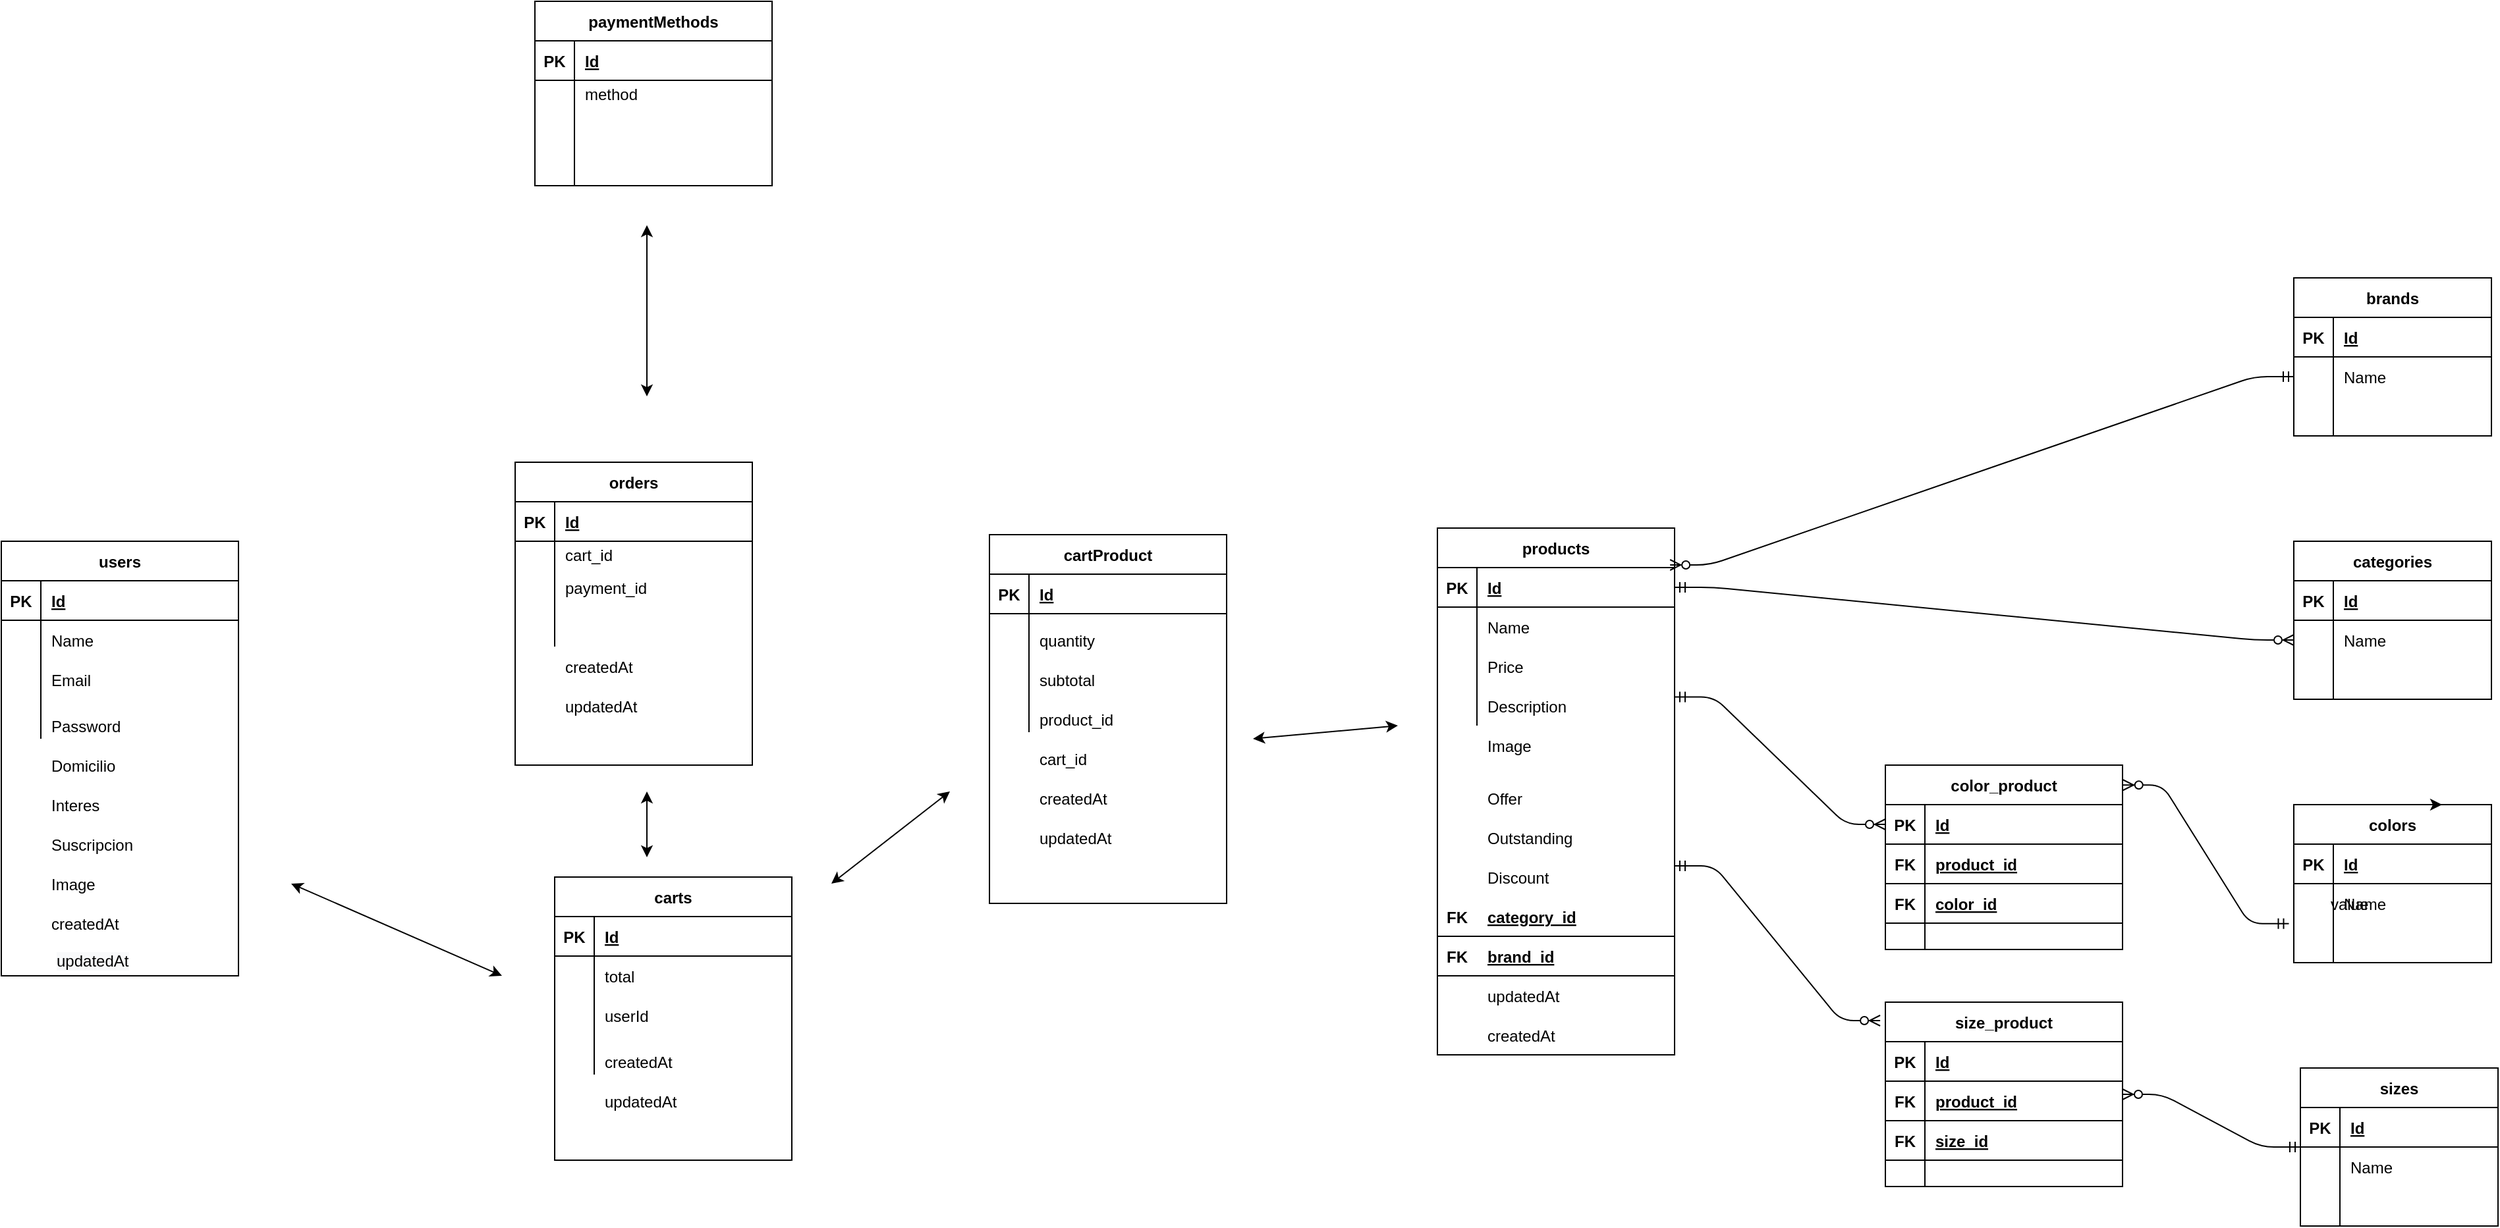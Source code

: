 <mxfile version="14.9.3" type="device"><diagram id="QyqLNecGmNUa6AHjOX0V" name="Page-1"><mxGraphModel dx="2622" dy="1996" grid="1" gridSize="10" guides="1" tooltips="1" connect="1" arrows="1" fold="1" page="1" pageScale="1" pageWidth="827" pageHeight="1169" math="0" shadow="0"><root><mxCell id="0"/><mxCell id="1" parent="0"/><mxCell id="PTCeW1kPYczfEFvWuwPS-71" value="users" style="shape=table;startSize=30;container=1;collapsible=1;childLayout=tableLayout;fixedRows=1;rowLines=0;fontStyle=1;align=center;resizeLast=1;" parent="1" vertex="1"><mxGeometry x="-690" y="80" width="180" height="330" as="geometry"/></mxCell><mxCell id="PTCeW1kPYczfEFvWuwPS-72" value="" style="shape=partialRectangle;collapsible=0;dropTarget=0;pointerEvents=0;fillColor=none;top=0;left=0;bottom=1;right=0;points=[[0,0.5],[1,0.5]];portConstraint=eastwest;" parent="PTCeW1kPYczfEFvWuwPS-71" vertex="1"><mxGeometry y="30" width="180" height="30" as="geometry"/></mxCell><mxCell id="PTCeW1kPYczfEFvWuwPS-73" value="PK" style="shape=partialRectangle;connectable=0;fillColor=none;top=0;left=0;bottom=0;right=0;fontStyle=1;overflow=hidden;" parent="PTCeW1kPYczfEFvWuwPS-72" vertex="1"><mxGeometry width="30" height="30" as="geometry"/></mxCell><mxCell id="PTCeW1kPYczfEFvWuwPS-74" value="Id" style="shape=partialRectangle;connectable=0;fillColor=none;top=0;left=0;bottom=0;right=0;align=left;spacingLeft=6;fontStyle=5;overflow=hidden;" parent="PTCeW1kPYczfEFvWuwPS-72" vertex="1"><mxGeometry x="30" width="150" height="30" as="geometry"/></mxCell><mxCell id="PTCeW1kPYczfEFvWuwPS-75" value="" style="shape=partialRectangle;collapsible=0;dropTarget=0;pointerEvents=0;fillColor=none;top=0;left=0;bottom=0;right=0;points=[[0,0.5],[1,0.5]];portConstraint=eastwest;" parent="PTCeW1kPYczfEFvWuwPS-71" vertex="1"><mxGeometry y="60" width="180" height="30" as="geometry"/></mxCell><mxCell id="PTCeW1kPYczfEFvWuwPS-76" value="" style="shape=partialRectangle;connectable=0;fillColor=none;top=0;left=0;bottom=0;right=0;editable=1;overflow=hidden;" parent="PTCeW1kPYczfEFvWuwPS-75" vertex="1"><mxGeometry width="30" height="30" as="geometry"/></mxCell><mxCell id="PTCeW1kPYczfEFvWuwPS-77" value="Name" style="shape=partialRectangle;connectable=0;fillColor=none;top=0;left=0;bottom=0;right=0;align=left;spacingLeft=6;overflow=hidden;" parent="PTCeW1kPYczfEFvWuwPS-75" vertex="1"><mxGeometry x="30" width="150" height="30" as="geometry"/></mxCell><mxCell id="PTCeW1kPYczfEFvWuwPS-78" value="" style="shape=partialRectangle;collapsible=0;dropTarget=0;pointerEvents=0;fillColor=none;top=0;left=0;bottom=0;right=0;points=[[0,0.5],[1,0.5]];portConstraint=eastwest;" parent="PTCeW1kPYczfEFvWuwPS-71" vertex="1"><mxGeometry y="90" width="180" height="30" as="geometry"/></mxCell><mxCell id="PTCeW1kPYczfEFvWuwPS-79" value="" style="shape=partialRectangle;connectable=0;fillColor=none;top=0;left=0;bottom=0;right=0;editable=1;overflow=hidden;" parent="PTCeW1kPYczfEFvWuwPS-78" vertex="1"><mxGeometry width="30" height="30" as="geometry"/></mxCell><mxCell id="PTCeW1kPYczfEFvWuwPS-80" value="Email" style="shape=partialRectangle;connectable=0;fillColor=none;top=0;left=0;bottom=0;right=0;align=left;spacingLeft=6;overflow=hidden;" parent="PTCeW1kPYczfEFvWuwPS-78" vertex="1"><mxGeometry x="30" width="150" height="30" as="geometry"/></mxCell><mxCell id="PTCeW1kPYczfEFvWuwPS-81" value="" style="shape=partialRectangle;collapsible=0;dropTarget=0;pointerEvents=0;fillColor=none;top=0;left=0;bottom=0;right=0;points=[[0,0.5],[1,0.5]];portConstraint=eastwest;" parent="PTCeW1kPYczfEFvWuwPS-71" vertex="1"><mxGeometry y="120" width="180" height="30" as="geometry"/></mxCell><mxCell id="PTCeW1kPYczfEFvWuwPS-82" value="" style="shape=partialRectangle;connectable=0;fillColor=none;top=0;left=0;bottom=0;right=0;editable=1;overflow=hidden;" parent="PTCeW1kPYczfEFvWuwPS-81" vertex="1"><mxGeometry width="30" height="30" as="geometry"/></mxCell><mxCell id="PTCeW1kPYczfEFvWuwPS-83" value="" style="shape=partialRectangle;connectable=0;top=0;left=0;bottom=0;right=0;align=left;spacingLeft=6;overflow=hidden;labelBorderColor=#000000;shadow=0;fillColor=none;dashed=1;" parent="PTCeW1kPYczfEFvWuwPS-81" vertex="1"><mxGeometry x="30" width="150" height="30" as="geometry"/></mxCell><mxCell id="PTCeW1kPYczfEFvWuwPS-94" value="products" style="shape=table;startSize=30;container=1;collapsible=1;childLayout=tableLayout;fixedRows=1;rowLines=0;fontStyle=1;align=center;resizeLast=1;" parent="1" vertex="1"><mxGeometry x="400" y="70" width="180" height="400" as="geometry"/></mxCell><mxCell id="PTCeW1kPYczfEFvWuwPS-95" value="" style="shape=partialRectangle;collapsible=0;dropTarget=0;pointerEvents=0;fillColor=none;top=0;left=0;bottom=1;right=0;points=[[0,0.5],[1,0.5]];portConstraint=eastwest;" parent="PTCeW1kPYczfEFvWuwPS-94" vertex="1"><mxGeometry y="30" width="180" height="30" as="geometry"/></mxCell><mxCell id="PTCeW1kPYczfEFvWuwPS-96" value="PK" style="shape=partialRectangle;connectable=0;fillColor=none;top=0;left=0;bottom=0;right=0;fontStyle=1;overflow=hidden;" parent="PTCeW1kPYczfEFvWuwPS-95" vertex="1"><mxGeometry width="30" height="30" as="geometry"/></mxCell><mxCell id="PTCeW1kPYczfEFvWuwPS-97" value="Id" style="shape=partialRectangle;connectable=0;fillColor=none;top=0;left=0;bottom=0;right=0;align=left;spacingLeft=6;fontStyle=5;overflow=hidden;" parent="PTCeW1kPYczfEFvWuwPS-95" vertex="1"><mxGeometry x="30" width="150" height="30" as="geometry"/></mxCell><mxCell id="PTCeW1kPYczfEFvWuwPS-98" value="" style="shape=partialRectangle;collapsible=0;dropTarget=0;pointerEvents=0;fillColor=none;top=0;left=0;bottom=0;right=0;points=[[0,0.5],[1,0.5]];portConstraint=eastwest;" parent="PTCeW1kPYczfEFvWuwPS-94" vertex="1"><mxGeometry y="60" width="180" height="30" as="geometry"/></mxCell><mxCell id="PTCeW1kPYczfEFvWuwPS-99" value="" style="shape=partialRectangle;connectable=0;fillColor=none;top=0;left=0;bottom=0;right=0;editable=1;overflow=hidden;" parent="PTCeW1kPYczfEFvWuwPS-98" vertex="1"><mxGeometry width="30" height="30" as="geometry"/></mxCell><mxCell id="PTCeW1kPYczfEFvWuwPS-100" value="Name" style="shape=partialRectangle;connectable=0;fillColor=none;top=0;left=0;bottom=0;right=0;align=left;spacingLeft=6;overflow=hidden;" parent="PTCeW1kPYczfEFvWuwPS-98" vertex="1"><mxGeometry x="30" width="150" height="30" as="geometry"/></mxCell><mxCell id="PTCeW1kPYczfEFvWuwPS-101" value="" style="shape=partialRectangle;collapsible=0;dropTarget=0;pointerEvents=0;fillColor=none;top=0;left=0;bottom=0;right=0;points=[[0,0.5],[1,0.5]];portConstraint=eastwest;" parent="PTCeW1kPYczfEFvWuwPS-94" vertex="1"><mxGeometry y="90" width="180" height="30" as="geometry"/></mxCell><mxCell id="PTCeW1kPYczfEFvWuwPS-102" value="" style="shape=partialRectangle;connectable=0;fillColor=none;top=0;left=0;bottom=0;right=0;editable=1;overflow=hidden;" parent="PTCeW1kPYczfEFvWuwPS-101" vertex="1"><mxGeometry width="30" height="30" as="geometry"/></mxCell><mxCell id="PTCeW1kPYczfEFvWuwPS-103" value="Price" style="shape=partialRectangle;connectable=0;fillColor=none;top=0;left=0;bottom=0;right=0;align=left;spacingLeft=6;overflow=hidden;" parent="PTCeW1kPYczfEFvWuwPS-101" vertex="1"><mxGeometry x="30" width="150" height="30" as="geometry"/></mxCell><mxCell id="PTCeW1kPYczfEFvWuwPS-104" value="" style="shape=partialRectangle;collapsible=0;dropTarget=0;pointerEvents=0;fillColor=none;top=0;left=0;bottom=0;right=0;points=[[0,0.5],[1,0.5]];portConstraint=eastwest;" parent="PTCeW1kPYczfEFvWuwPS-94" vertex="1"><mxGeometry y="120" width="180" height="30" as="geometry"/></mxCell><mxCell id="PTCeW1kPYczfEFvWuwPS-105" value="" style="shape=partialRectangle;connectable=0;fillColor=none;top=0;left=0;bottom=0;right=0;editable=1;overflow=hidden;" parent="PTCeW1kPYczfEFvWuwPS-104" vertex="1"><mxGeometry width="30" height="30" as="geometry"/></mxCell><mxCell id="PTCeW1kPYczfEFvWuwPS-106" value="" style="shape=partialRectangle;connectable=0;top=0;left=0;bottom=0;right=0;align=left;spacingLeft=6;overflow=hidden;labelBorderColor=#000000;shadow=0;fillColor=none;dashed=1;" parent="PTCeW1kPYczfEFvWuwPS-104" vertex="1"><mxGeometry x="30" width="150" height="30" as="geometry"/></mxCell><mxCell id="PTCeW1kPYczfEFvWuwPS-107" value="Password" style="shape=partialRectangle;connectable=0;fillColor=none;top=0;left=0;bottom=0;right=0;align=left;spacingLeft=6;overflow=hidden;" parent="1" vertex="1"><mxGeometry x="-660" y="205" width="150" height="30" as="geometry"/></mxCell><mxCell id="PTCeW1kPYczfEFvWuwPS-108" value="brands" style="shape=table;startSize=30;container=1;collapsible=1;childLayout=tableLayout;fixedRows=1;rowLines=0;fontStyle=1;align=center;resizeLast=1;" parent="1" vertex="1"><mxGeometry x="1050" y="-120" width="150" height="120" as="geometry"/></mxCell><mxCell id="PTCeW1kPYczfEFvWuwPS-109" value="" style="shape=partialRectangle;collapsible=0;dropTarget=0;pointerEvents=0;fillColor=none;top=0;left=0;bottom=1;right=0;points=[[0,0.5],[1,0.5]];portConstraint=eastwest;" parent="PTCeW1kPYczfEFvWuwPS-108" vertex="1"><mxGeometry y="30" width="150" height="30" as="geometry"/></mxCell><mxCell id="PTCeW1kPYczfEFvWuwPS-110" value="PK" style="shape=partialRectangle;connectable=0;fillColor=none;top=0;left=0;bottom=0;right=0;fontStyle=1;overflow=hidden;" parent="PTCeW1kPYczfEFvWuwPS-109" vertex="1"><mxGeometry width="30" height="30" as="geometry"/></mxCell><mxCell id="PTCeW1kPYczfEFvWuwPS-111" value="Id" style="shape=partialRectangle;connectable=0;fillColor=none;top=0;left=0;bottom=0;right=0;align=left;spacingLeft=6;fontStyle=5;overflow=hidden;" parent="PTCeW1kPYczfEFvWuwPS-109" vertex="1"><mxGeometry x="30" width="120" height="30" as="geometry"/></mxCell><mxCell id="PTCeW1kPYczfEFvWuwPS-112" value="" style="shape=partialRectangle;collapsible=0;dropTarget=0;pointerEvents=0;fillColor=none;top=0;left=0;bottom=0;right=0;points=[[0,0.5],[1,0.5]];portConstraint=eastwest;" parent="PTCeW1kPYczfEFvWuwPS-108" vertex="1"><mxGeometry y="60" width="150" height="30" as="geometry"/></mxCell><mxCell id="PTCeW1kPYczfEFvWuwPS-113" value="" style="shape=partialRectangle;connectable=0;fillColor=none;top=0;left=0;bottom=0;right=0;editable=1;overflow=hidden;" parent="PTCeW1kPYczfEFvWuwPS-112" vertex="1"><mxGeometry width="30" height="30" as="geometry"/></mxCell><mxCell id="PTCeW1kPYczfEFvWuwPS-114" value="Name" style="shape=partialRectangle;connectable=0;fillColor=none;top=0;left=0;bottom=0;right=0;align=left;spacingLeft=6;overflow=hidden;" parent="PTCeW1kPYczfEFvWuwPS-112" vertex="1"><mxGeometry x="30" width="120" height="30" as="geometry"/></mxCell><mxCell id="PTCeW1kPYczfEFvWuwPS-118" value="" style="shape=partialRectangle;collapsible=0;dropTarget=0;pointerEvents=0;fillColor=none;top=0;left=0;bottom=0;right=0;points=[[0,0.5],[1,0.5]];portConstraint=eastwest;" parent="PTCeW1kPYczfEFvWuwPS-108" vertex="1"><mxGeometry y="90" width="150" height="30" as="geometry"/></mxCell><mxCell id="PTCeW1kPYczfEFvWuwPS-119" value="" style="shape=partialRectangle;connectable=0;fillColor=none;top=0;left=0;bottom=0;right=0;editable=1;overflow=hidden;" parent="PTCeW1kPYczfEFvWuwPS-118" vertex="1"><mxGeometry width="30" height="30" as="geometry"/></mxCell><mxCell id="PTCeW1kPYczfEFvWuwPS-120" value="" style="shape=partialRectangle;connectable=0;top=0;left=0;bottom=0;right=0;align=left;spacingLeft=6;overflow=hidden;labelBorderColor=#000000;shadow=0;fillColor=none;dashed=1;" parent="PTCeW1kPYczfEFvWuwPS-118" vertex="1"><mxGeometry x="30" width="120" height="30" as="geometry"/></mxCell><mxCell id="PTCeW1kPYczfEFvWuwPS-140" value="color_product" style="shape=table;startSize=30;container=1;collapsible=1;childLayout=tableLayout;fixedRows=1;rowLines=0;fontStyle=1;align=center;resizeLast=1;" parent="1" vertex="1"><mxGeometry x="740" y="250" width="180" height="140" as="geometry"/></mxCell><mxCell id="PTCeW1kPYczfEFvWuwPS-141" value="" style="shape=partialRectangle;collapsible=0;dropTarget=0;pointerEvents=0;fillColor=none;top=0;left=0;bottom=1;right=0;points=[[0,0.5],[1,0.5]];portConstraint=eastwest;" parent="PTCeW1kPYczfEFvWuwPS-140" vertex="1"><mxGeometry y="30" width="180" height="30" as="geometry"/></mxCell><mxCell id="PTCeW1kPYczfEFvWuwPS-142" value="PK" style="shape=partialRectangle;connectable=0;fillColor=none;top=0;left=0;bottom=0;right=0;fontStyle=1;overflow=hidden;" parent="PTCeW1kPYczfEFvWuwPS-141" vertex="1"><mxGeometry width="30" height="30" as="geometry"/></mxCell><mxCell id="PTCeW1kPYczfEFvWuwPS-143" value="Id" style="shape=partialRectangle;connectable=0;fillColor=none;top=0;left=0;bottom=0;right=0;align=left;spacingLeft=6;fontStyle=5;overflow=hidden;" parent="PTCeW1kPYczfEFvWuwPS-141" vertex="1"><mxGeometry x="30" width="150" height="30" as="geometry"/></mxCell><mxCell id="PTCeW1kPYczfEFvWuwPS-144" value="" style="shape=partialRectangle;collapsible=0;dropTarget=0;pointerEvents=0;fillColor=none;top=0;left=0;bottom=0;right=0;points=[[0,0.5],[1,0.5]];portConstraint=eastwest;" parent="PTCeW1kPYczfEFvWuwPS-140" vertex="1"><mxGeometry y="60" width="180" height="20" as="geometry"/></mxCell><mxCell id="PTCeW1kPYczfEFvWuwPS-145" value="" style="shape=partialRectangle;connectable=0;fillColor=none;top=0;left=0;bottom=0;right=0;editable=1;overflow=hidden;" parent="PTCeW1kPYczfEFvWuwPS-144" vertex="1"><mxGeometry width="30" height="20" as="geometry"/></mxCell><mxCell id="PTCeW1kPYczfEFvWuwPS-146" value="" style="shape=partialRectangle;connectable=0;fillColor=none;top=0;left=0;bottom=0;right=0;align=left;spacingLeft=6;overflow=hidden;" parent="PTCeW1kPYczfEFvWuwPS-144" vertex="1"><mxGeometry x="30" width="150" height="20" as="geometry"/></mxCell><mxCell id="PTCeW1kPYczfEFvWuwPS-147" value="" style="shape=partialRectangle;collapsible=0;dropTarget=0;pointerEvents=0;fillColor=none;top=0;left=0;bottom=0;right=0;points=[[0,0.5],[1,0.5]];portConstraint=eastwest;" parent="PTCeW1kPYczfEFvWuwPS-140" vertex="1"><mxGeometry y="80" width="180" height="30" as="geometry"/></mxCell><mxCell id="PTCeW1kPYczfEFvWuwPS-148" value="" style="shape=partialRectangle;connectable=0;fillColor=none;top=0;left=0;bottom=0;right=0;editable=1;overflow=hidden;" parent="PTCeW1kPYczfEFvWuwPS-147" vertex="1"><mxGeometry width="30" height="30" as="geometry"/></mxCell><mxCell id="PTCeW1kPYczfEFvWuwPS-149" value="" style="shape=partialRectangle;connectable=0;fillColor=none;top=0;left=0;bottom=0;right=0;align=left;spacingLeft=6;overflow=hidden;" parent="PTCeW1kPYczfEFvWuwPS-147" vertex="1"><mxGeometry x="30" width="150" height="30" as="geometry"/></mxCell><mxCell id="PTCeW1kPYczfEFvWuwPS-150" value="" style="shape=partialRectangle;collapsible=0;dropTarget=0;pointerEvents=0;fillColor=none;top=0;left=0;bottom=0;right=0;points=[[0,0.5],[1,0.5]];portConstraint=eastwest;" parent="PTCeW1kPYczfEFvWuwPS-140" vertex="1"><mxGeometry y="110" width="180" height="30" as="geometry"/></mxCell><mxCell id="PTCeW1kPYczfEFvWuwPS-151" value="" style="shape=partialRectangle;connectable=0;fillColor=none;top=0;left=0;bottom=0;right=0;editable=1;overflow=hidden;" parent="PTCeW1kPYczfEFvWuwPS-150" vertex="1"><mxGeometry width="30" height="30" as="geometry"/></mxCell><mxCell id="PTCeW1kPYczfEFvWuwPS-152" value="" style="shape=partialRectangle;connectable=0;top=0;left=0;bottom=0;right=0;align=left;spacingLeft=6;overflow=hidden;labelBorderColor=#000000;shadow=0;fillColor=none;dashed=1;" parent="PTCeW1kPYczfEFvWuwPS-150" vertex="1"><mxGeometry x="30" width="150" height="30" as="geometry"/></mxCell><mxCell id="PTCeW1kPYczfEFvWuwPS-153" value="" style="shape=partialRectangle;collapsible=0;dropTarget=0;pointerEvents=0;fillColor=none;top=0;left=0;bottom=1;right=0;points=[[0,0.5],[1,0.5]];portConstraint=eastwest;" parent="1" vertex="1"><mxGeometry x="740" y="310" width="180" height="30" as="geometry"/></mxCell><mxCell id="PTCeW1kPYczfEFvWuwPS-154" value="FK" style="shape=partialRectangle;connectable=0;fillColor=none;top=0;left=0;bottom=0;right=0;fontStyle=1;overflow=hidden;" parent="PTCeW1kPYczfEFvWuwPS-153" vertex="1"><mxGeometry width="30" height="30" as="geometry"/></mxCell><mxCell id="PTCeW1kPYczfEFvWuwPS-155" value="product_id" style="shape=partialRectangle;connectable=0;fillColor=none;top=0;left=0;bottom=0;right=0;align=left;spacingLeft=6;fontStyle=5;overflow=hidden;" parent="PTCeW1kPYczfEFvWuwPS-153" vertex="1"><mxGeometry x="30" width="150" height="30" as="geometry"/></mxCell><mxCell id="PTCeW1kPYczfEFvWuwPS-156" value="" style="shape=partialRectangle;collapsible=0;dropTarget=0;pointerEvents=0;fillColor=none;top=0;left=0;bottom=1;right=0;points=[[0,0.5],[1,0.5]];portConstraint=eastwest;" parent="1" vertex="1"><mxGeometry x="740" y="340" width="180" height="30" as="geometry"/></mxCell><mxCell id="PTCeW1kPYczfEFvWuwPS-157" value="FK" style="shape=partialRectangle;connectable=0;fillColor=none;top=0;left=0;bottom=0;right=0;fontStyle=1;overflow=hidden;" parent="PTCeW1kPYczfEFvWuwPS-156" vertex="1"><mxGeometry width="30" height="30" as="geometry"/></mxCell><mxCell id="PTCeW1kPYczfEFvWuwPS-158" value="color_id" style="shape=partialRectangle;connectable=0;fillColor=none;top=0;left=0;bottom=0;right=0;align=left;spacingLeft=6;fontStyle=5;overflow=hidden;" parent="PTCeW1kPYczfEFvWuwPS-156" vertex="1"><mxGeometry x="30" width="150" height="30" as="geometry"/></mxCell><mxCell id="HOjRZ5SOySiyGqw_D7cf-1" value="size_product" style="shape=table;startSize=30;container=1;collapsible=1;childLayout=tableLayout;fixedRows=1;rowLines=0;fontStyle=1;align=center;resizeLast=1;" parent="1" vertex="1"><mxGeometry x="740" y="430" width="180" height="140" as="geometry"/></mxCell><mxCell id="HOjRZ5SOySiyGqw_D7cf-2" value="" style="shape=partialRectangle;collapsible=0;dropTarget=0;pointerEvents=0;fillColor=none;top=0;left=0;bottom=1;right=0;points=[[0,0.5],[1,0.5]];portConstraint=eastwest;" parent="HOjRZ5SOySiyGqw_D7cf-1" vertex="1"><mxGeometry y="30" width="180" height="30" as="geometry"/></mxCell><mxCell id="HOjRZ5SOySiyGqw_D7cf-3" value="PK" style="shape=partialRectangle;connectable=0;fillColor=none;top=0;left=0;bottom=0;right=0;fontStyle=1;overflow=hidden;" parent="HOjRZ5SOySiyGqw_D7cf-2" vertex="1"><mxGeometry width="30" height="30" as="geometry"/></mxCell><mxCell id="HOjRZ5SOySiyGqw_D7cf-4" value="Id" style="shape=partialRectangle;connectable=0;fillColor=none;top=0;left=0;bottom=0;right=0;align=left;spacingLeft=6;fontStyle=5;overflow=hidden;" parent="HOjRZ5SOySiyGqw_D7cf-2" vertex="1"><mxGeometry x="30" width="150" height="30" as="geometry"/></mxCell><mxCell id="HOjRZ5SOySiyGqw_D7cf-5" value="" style="shape=partialRectangle;collapsible=0;dropTarget=0;pointerEvents=0;fillColor=none;top=0;left=0;bottom=0;right=0;points=[[0,0.5],[1,0.5]];portConstraint=eastwest;" parent="HOjRZ5SOySiyGqw_D7cf-1" vertex="1"><mxGeometry y="60" width="180" height="20" as="geometry"/></mxCell><mxCell id="HOjRZ5SOySiyGqw_D7cf-6" value="" style="shape=partialRectangle;connectable=0;fillColor=none;top=0;left=0;bottom=0;right=0;editable=1;overflow=hidden;" parent="HOjRZ5SOySiyGqw_D7cf-5" vertex="1"><mxGeometry width="30" height="20" as="geometry"/></mxCell><mxCell id="HOjRZ5SOySiyGqw_D7cf-7" value="" style="shape=partialRectangle;connectable=0;fillColor=none;top=0;left=0;bottom=0;right=0;align=left;spacingLeft=6;overflow=hidden;" parent="HOjRZ5SOySiyGqw_D7cf-5" vertex="1"><mxGeometry x="30" width="150" height="20" as="geometry"/></mxCell><mxCell id="HOjRZ5SOySiyGqw_D7cf-8" value="" style="shape=partialRectangle;collapsible=0;dropTarget=0;pointerEvents=0;fillColor=none;top=0;left=0;bottom=0;right=0;points=[[0,0.5],[1,0.5]];portConstraint=eastwest;" parent="HOjRZ5SOySiyGqw_D7cf-1" vertex="1"><mxGeometry y="80" width="180" height="30" as="geometry"/></mxCell><mxCell id="HOjRZ5SOySiyGqw_D7cf-9" value="" style="shape=partialRectangle;connectable=0;fillColor=none;top=0;left=0;bottom=0;right=0;editable=1;overflow=hidden;" parent="HOjRZ5SOySiyGqw_D7cf-8" vertex="1"><mxGeometry width="30" height="30" as="geometry"/></mxCell><mxCell id="HOjRZ5SOySiyGqw_D7cf-10" value="" style="shape=partialRectangle;connectable=0;fillColor=none;top=0;left=0;bottom=0;right=0;align=left;spacingLeft=6;overflow=hidden;" parent="HOjRZ5SOySiyGqw_D7cf-8" vertex="1"><mxGeometry x="30" width="150" height="30" as="geometry"/></mxCell><mxCell id="HOjRZ5SOySiyGqw_D7cf-11" value="" style="shape=partialRectangle;collapsible=0;dropTarget=0;pointerEvents=0;fillColor=none;top=0;left=0;bottom=0;right=0;points=[[0,0.5],[1,0.5]];portConstraint=eastwest;" parent="HOjRZ5SOySiyGqw_D7cf-1" vertex="1"><mxGeometry y="110" width="180" height="30" as="geometry"/></mxCell><mxCell id="HOjRZ5SOySiyGqw_D7cf-12" value="" style="shape=partialRectangle;connectable=0;fillColor=none;top=0;left=0;bottom=0;right=0;editable=1;overflow=hidden;" parent="HOjRZ5SOySiyGqw_D7cf-11" vertex="1"><mxGeometry width="30" height="30" as="geometry"/></mxCell><mxCell id="HOjRZ5SOySiyGqw_D7cf-13" value="" style="shape=partialRectangle;connectable=0;top=0;left=0;bottom=0;right=0;align=left;spacingLeft=6;overflow=hidden;labelBorderColor=#000000;shadow=0;fillColor=none;dashed=1;" parent="HOjRZ5SOySiyGqw_D7cf-11" vertex="1"><mxGeometry x="30" width="150" height="30" as="geometry"/></mxCell><mxCell id="HOjRZ5SOySiyGqw_D7cf-14" value="" style="shape=partialRectangle;collapsible=0;dropTarget=0;pointerEvents=0;fillColor=none;top=0;left=0;bottom=1;right=0;points=[[0,0.5],[1,0.5]];portConstraint=eastwest;" parent="1" vertex="1"><mxGeometry x="740" y="490" width="180" height="30" as="geometry"/></mxCell><mxCell id="HOjRZ5SOySiyGqw_D7cf-15" value="FK" style="shape=partialRectangle;connectable=0;fillColor=none;top=0;left=0;bottom=0;right=0;fontStyle=1;overflow=hidden;" parent="HOjRZ5SOySiyGqw_D7cf-14" vertex="1"><mxGeometry width="30" height="30" as="geometry"/></mxCell><mxCell id="HOjRZ5SOySiyGqw_D7cf-16" value="product_id" style="shape=partialRectangle;connectable=0;fillColor=none;top=0;left=0;bottom=0;right=0;align=left;spacingLeft=6;fontStyle=5;overflow=hidden;" parent="HOjRZ5SOySiyGqw_D7cf-14" vertex="1"><mxGeometry x="30" width="150" height="30" as="geometry"/></mxCell><mxCell id="HOjRZ5SOySiyGqw_D7cf-17" value="" style="shape=partialRectangle;collapsible=0;dropTarget=0;pointerEvents=0;fillColor=none;top=0;left=0;bottom=1;right=0;points=[[0,0.5],[1,0.5]];portConstraint=eastwest;" parent="1" vertex="1"><mxGeometry x="740" y="520" width="180" height="30" as="geometry"/></mxCell><mxCell id="HOjRZ5SOySiyGqw_D7cf-18" value="FK" style="shape=partialRectangle;connectable=0;fillColor=none;top=0;left=0;bottom=0;right=0;fontStyle=1;overflow=hidden;" parent="HOjRZ5SOySiyGqw_D7cf-17" vertex="1"><mxGeometry width="30" height="30" as="geometry"/></mxCell><mxCell id="HOjRZ5SOySiyGqw_D7cf-19" value="size_id" style="shape=partialRectangle;connectable=0;fillColor=none;top=0;left=0;bottom=0;right=0;align=left;spacingLeft=6;fontStyle=5;overflow=hidden;" parent="HOjRZ5SOySiyGqw_D7cf-17" vertex="1"><mxGeometry x="30" width="150" height="30" as="geometry"/></mxCell><mxCell id="HOjRZ5SOySiyGqw_D7cf-20" value="categories" style="shape=table;startSize=30;container=1;collapsible=1;childLayout=tableLayout;fixedRows=1;rowLines=0;fontStyle=1;align=center;resizeLast=1;" parent="1" vertex="1"><mxGeometry x="1050" y="80" width="150" height="120" as="geometry"/></mxCell><mxCell id="HOjRZ5SOySiyGqw_D7cf-21" value="" style="shape=partialRectangle;collapsible=0;dropTarget=0;pointerEvents=0;fillColor=none;top=0;left=0;bottom=1;right=0;points=[[0,0.5],[1,0.5]];portConstraint=eastwest;" parent="HOjRZ5SOySiyGqw_D7cf-20" vertex="1"><mxGeometry y="30" width="150" height="30" as="geometry"/></mxCell><mxCell id="HOjRZ5SOySiyGqw_D7cf-22" value="PK" style="shape=partialRectangle;connectable=0;fillColor=none;top=0;left=0;bottom=0;right=0;fontStyle=1;overflow=hidden;" parent="HOjRZ5SOySiyGqw_D7cf-21" vertex="1"><mxGeometry width="30" height="30" as="geometry"/></mxCell><mxCell id="HOjRZ5SOySiyGqw_D7cf-23" value="Id" style="shape=partialRectangle;connectable=0;fillColor=none;top=0;left=0;bottom=0;right=0;align=left;spacingLeft=6;fontStyle=5;overflow=hidden;" parent="HOjRZ5SOySiyGqw_D7cf-21" vertex="1"><mxGeometry x="30" width="120" height="30" as="geometry"/></mxCell><mxCell id="HOjRZ5SOySiyGqw_D7cf-24" value="" style="shape=partialRectangle;collapsible=0;dropTarget=0;pointerEvents=0;fillColor=none;top=0;left=0;bottom=0;right=0;points=[[0,0.5],[1,0.5]];portConstraint=eastwest;" parent="HOjRZ5SOySiyGqw_D7cf-20" vertex="1"><mxGeometry y="60" width="150" height="30" as="geometry"/></mxCell><mxCell id="HOjRZ5SOySiyGqw_D7cf-25" value="" style="shape=partialRectangle;connectable=0;fillColor=none;top=0;left=0;bottom=0;right=0;editable=1;overflow=hidden;" parent="HOjRZ5SOySiyGqw_D7cf-24" vertex="1"><mxGeometry width="30" height="30" as="geometry"/></mxCell><mxCell id="HOjRZ5SOySiyGqw_D7cf-26" value="Name" style="shape=partialRectangle;connectable=0;fillColor=none;top=0;left=0;bottom=0;right=0;align=left;spacingLeft=6;overflow=hidden;" parent="HOjRZ5SOySiyGqw_D7cf-24" vertex="1"><mxGeometry x="30" width="120" height="30" as="geometry"/></mxCell><mxCell id="HOjRZ5SOySiyGqw_D7cf-27" value="" style="shape=partialRectangle;collapsible=0;dropTarget=0;pointerEvents=0;fillColor=none;top=0;left=0;bottom=0;right=0;points=[[0,0.5],[1,0.5]];portConstraint=eastwest;" parent="HOjRZ5SOySiyGqw_D7cf-20" vertex="1"><mxGeometry y="90" width="150" height="30" as="geometry"/></mxCell><mxCell id="HOjRZ5SOySiyGqw_D7cf-28" value="" style="shape=partialRectangle;connectable=0;fillColor=none;top=0;left=0;bottom=0;right=0;editable=1;overflow=hidden;" parent="HOjRZ5SOySiyGqw_D7cf-27" vertex="1"><mxGeometry width="30" height="30" as="geometry"/></mxCell><mxCell id="HOjRZ5SOySiyGqw_D7cf-29" value="" style="shape=partialRectangle;connectable=0;top=0;left=0;bottom=0;right=0;align=left;spacingLeft=6;overflow=hidden;labelBorderColor=#000000;shadow=0;fillColor=none;dashed=1;" parent="HOjRZ5SOySiyGqw_D7cf-27" vertex="1"><mxGeometry x="30" width="120" height="30" as="geometry"/></mxCell><mxCell id="HOjRZ5SOySiyGqw_D7cf-30" value="sizes" style="shape=table;startSize=30;container=1;collapsible=1;childLayout=tableLayout;fixedRows=1;rowLines=0;fontStyle=1;align=center;resizeLast=1;" parent="1" vertex="1"><mxGeometry x="1055" y="480" width="150" height="120" as="geometry"/></mxCell><mxCell id="HOjRZ5SOySiyGqw_D7cf-31" value="" style="shape=partialRectangle;collapsible=0;dropTarget=0;pointerEvents=0;fillColor=none;top=0;left=0;bottom=1;right=0;points=[[0,0.5],[1,0.5]];portConstraint=eastwest;" parent="HOjRZ5SOySiyGqw_D7cf-30" vertex="1"><mxGeometry y="30" width="150" height="30" as="geometry"/></mxCell><mxCell id="HOjRZ5SOySiyGqw_D7cf-32" value="PK" style="shape=partialRectangle;connectable=0;fillColor=none;top=0;left=0;bottom=0;right=0;fontStyle=1;overflow=hidden;" parent="HOjRZ5SOySiyGqw_D7cf-31" vertex="1"><mxGeometry width="30" height="30" as="geometry"/></mxCell><mxCell id="HOjRZ5SOySiyGqw_D7cf-33" value="Id" style="shape=partialRectangle;connectable=0;fillColor=none;top=0;left=0;bottom=0;right=0;align=left;spacingLeft=6;fontStyle=5;overflow=hidden;" parent="HOjRZ5SOySiyGqw_D7cf-31" vertex="1"><mxGeometry x="30" width="120" height="30" as="geometry"/></mxCell><mxCell id="HOjRZ5SOySiyGqw_D7cf-34" value="" style="shape=partialRectangle;collapsible=0;dropTarget=0;pointerEvents=0;fillColor=none;top=0;left=0;bottom=0;right=0;points=[[0,0.5],[1,0.5]];portConstraint=eastwest;" parent="HOjRZ5SOySiyGqw_D7cf-30" vertex="1"><mxGeometry y="60" width="150" height="30" as="geometry"/></mxCell><mxCell id="HOjRZ5SOySiyGqw_D7cf-35" value="" style="shape=partialRectangle;connectable=0;fillColor=none;top=0;left=0;bottom=0;right=0;editable=1;overflow=hidden;" parent="HOjRZ5SOySiyGqw_D7cf-34" vertex="1"><mxGeometry width="30" height="30" as="geometry"/></mxCell><mxCell id="HOjRZ5SOySiyGqw_D7cf-36" value="Name" style="shape=partialRectangle;connectable=0;fillColor=none;top=0;left=0;bottom=0;right=0;align=left;spacingLeft=6;overflow=hidden;" parent="HOjRZ5SOySiyGqw_D7cf-34" vertex="1"><mxGeometry x="30" width="120" height="30" as="geometry"/></mxCell><mxCell id="HOjRZ5SOySiyGqw_D7cf-37" value="" style="shape=partialRectangle;collapsible=0;dropTarget=0;pointerEvents=0;fillColor=none;top=0;left=0;bottom=0;right=0;points=[[0,0.5],[1,0.5]];portConstraint=eastwest;" parent="HOjRZ5SOySiyGqw_D7cf-30" vertex="1"><mxGeometry y="90" width="150" height="30" as="geometry"/></mxCell><mxCell id="HOjRZ5SOySiyGqw_D7cf-38" value="" style="shape=partialRectangle;connectable=0;fillColor=none;top=0;left=0;bottom=0;right=0;editable=1;overflow=hidden;" parent="HOjRZ5SOySiyGqw_D7cf-37" vertex="1"><mxGeometry width="30" height="30" as="geometry"/></mxCell><mxCell id="HOjRZ5SOySiyGqw_D7cf-39" value="" style="shape=partialRectangle;connectable=0;top=0;left=0;bottom=0;right=0;align=left;spacingLeft=6;overflow=hidden;labelBorderColor=#000000;shadow=0;fillColor=none;dashed=1;" parent="HOjRZ5SOySiyGqw_D7cf-37" vertex="1"><mxGeometry x="30" width="120" height="30" as="geometry"/></mxCell><mxCell id="HOjRZ5SOySiyGqw_D7cf-40" value="colors" style="shape=table;startSize=30;container=1;collapsible=1;childLayout=tableLayout;fixedRows=1;rowLines=0;fontStyle=1;align=center;resizeLast=1;" parent="1" vertex="1"><mxGeometry x="1050" y="280" width="150" height="120" as="geometry"/></mxCell><mxCell id="HOjRZ5SOySiyGqw_D7cf-41" value="" style="shape=partialRectangle;collapsible=0;dropTarget=0;pointerEvents=0;fillColor=none;top=0;left=0;bottom=1;right=0;points=[[0,0.5],[1,0.5]];portConstraint=eastwest;" parent="HOjRZ5SOySiyGqw_D7cf-40" vertex="1"><mxGeometry y="30" width="150" height="30" as="geometry"/></mxCell><mxCell id="HOjRZ5SOySiyGqw_D7cf-42" value="PK" style="shape=partialRectangle;connectable=0;fillColor=none;top=0;left=0;bottom=0;right=0;fontStyle=1;overflow=hidden;" parent="HOjRZ5SOySiyGqw_D7cf-41" vertex="1"><mxGeometry width="30" height="30" as="geometry"/></mxCell><mxCell id="HOjRZ5SOySiyGqw_D7cf-43" value="Id" style="shape=partialRectangle;connectable=0;fillColor=none;top=0;left=0;bottom=0;right=0;align=left;spacingLeft=6;fontStyle=5;overflow=hidden;" parent="HOjRZ5SOySiyGqw_D7cf-41" vertex="1"><mxGeometry x="30" width="120" height="30" as="geometry"/></mxCell><mxCell id="HOjRZ5SOySiyGqw_D7cf-44" value="" style="shape=partialRectangle;collapsible=0;dropTarget=0;pointerEvents=0;fillColor=none;top=0;left=0;bottom=0;right=0;points=[[0,0.5],[1,0.5]];portConstraint=eastwest;" parent="HOjRZ5SOySiyGqw_D7cf-40" vertex="1"><mxGeometry y="60" width="150" height="30" as="geometry"/></mxCell><mxCell id="HOjRZ5SOySiyGqw_D7cf-45" value="" style="shape=partialRectangle;connectable=0;fillColor=none;top=0;left=0;bottom=0;right=0;editable=1;overflow=hidden;" parent="HOjRZ5SOySiyGqw_D7cf-44" vertex="1"><mxGeometry width="30" height="30" as="geometry"/></mxCell><mxCell id="HOjRZ5SOySiyGqw_D7cf-46" value="Name" style="shape=partialRectangle;connectable=0;fillColor=none;top=0;left=0;bottom=0;right=0;align=left;spacingLeft=6;overflow=hidden;" parent="HOjRZ5SOySiyGqw_D7cf-44" vertex="1"><mxGeometry x="30" width="120" height="30" as="geometry"/></mxCell><mxCell id="HOjRZ5SOySiyGqw_D7cf-47" value="" style="shape=partialRectangle;collapsible=0;dropTarget=0;pointerEvents=0;fillColor=none;top=0;left=0;bottom=0;right=0;points=[[0,0.5],[1,0.5]];portConstraint=eastwest;" parent="HOjRZ5SOySiyGqw_D7cf-40" vertex="1"><mxGeometry y="90" width="150" height="30" as="geometry"/></mxCell><mxCell id="HOjRZ5SOySiyGqw_D7cf-48" value="" style="shape=partialRectangle;connectable=0;fillColor=none;top=0;left=0;bottom=0;right=0;editable=1;overflow=hidden;" parent="HOjRZ5SOySiyGqw_D7cf-47" vertex="1"><mxGeometry width="30" height="30" as="geometry"/></mxCell><mxCell id="HOjRZ5SOySiyGqw_D7cf-49" value="" style="shape=partialRectangle;connectable=0;top=0;left=0;bottom=0;right=0;align=left;spacingLeft=6;overflow=hidden;labelBorderColor=#000000;shadow=0;fillColor=none;dashed=1;" parent="HOjRZ5SOySiyGqw_D7cf-47" vertex="1"><mxGeometry x="30" width="120" height="30" as="geometry"/></mxCell><mxCell id="HOjRZ5SOySiyGqw_D7cf-51" value="" style="edgeStyle=entityRelationEdgeStyle;fontSize=12;html=1;endArrow=ERzeroToMany;startArrow=ERmandOne;exitX=0;exitY=0.5;exitDx=0;exitDy=0;entryX=0.981;entryY=0.07;entryDx=0;entryDy=0;entryPerimeter=0;" parent="1" source="PTCeW1kPYczfEFvWuwPS-112" target="PTCeW1kPYczfEFvWuwPS-94" edge="1"><mxGeometry width="100" height="100" relative="1" as="geometry"><mxPoint x="235" y="410" as="sourcePoint"/><mxPoint x="400" y="275" as="targetPoint"/></mxGeometry></mxCell><mxCell id="HOjRZ5SOySiyGqw_D7cf-54" value="" style="edgeStyle=entityRelationEdgeStyle;fontSize=12;html=1;endArrow=ERzeroToMany;startArrow=ERmandOne;exitX=1;exitY=0.5;exitDx=0;exitDy=0;entryX=0;entryY=0.5;entryDx=0;entryDy=0;" parent="1" source="PTCeW1kPYczfEFvWuwPS-95" target="HOjRZ5SOySiyGqw_D7cf-24" edge="1"><mxGeometry width="100" height="100" relative="1" as="geometry"><mxPoint x="950" y="100" as="sourcePoint"/><mxPoint x="1010" y="115" as="targetPoint"/></mxGeometry></mxCell><mxCell id="HOjRZ5SOySiyGqw_D7cf-55" value="" style="edgeStyle=entityRelationEdgeStyle;fontSize=12;html=1;endArrow=ERzeroToMany;startArrow=ERmandOne;exitX=1.006;exitY=0.05;exitDx=0;exitDy=0;exitPerimeter=0;entryX=-0.022;entryY=0.1;entryDx=0;entryDy=0;entryPerimeter=0;" parent="1" target="HOjRZ5SOySiyGqw_D7cf-1" edge="1"><mxGeometry width="100" height="100" relative="1" as="geometry"><mxPoint x="580" y="326.5" as="sourcePoint"/><mxPoint x="670" y="360" as="targetPoint"/></mxGeometry></mxCell><mxCell id="HOjRZ5SOySiyGqw_D7cf-56" value="" style="edgeStyle=entityRelationEdgeStyle;fontSize=12;html=1;endArrow=ERzeroToMany;startArrow=ERmandOne;exitX=1.006;exitY=0.05;exitDx=0;exitDy=0;exitPerimeter=0;entryX=0;entryY=0.5;entryDx=0;entryDy=0;" parent="1" target="PTCeW1kPYczfEFvWuwPS-141" edge="1"><mxGeometry width="100" height="100" relative="1" as="geometry"><mxPoint x="580" y="198.25" as="sourcePoint"/><mxPoint x="670" y="231.75" as="targetPoint"/></mxGeometry></mxCell><mxCell id="HOjRZ5SOySiyGqw_D7cf-60" value="" style="edgeStyle=entityRelationEdgeStyle;fontSize=12;html=1;endArrow=ERzeroToMany;startArrow=ERmandOne;" parent="1" source="HOjRZ5SOySiyGqw_D7cf-30" target="HOjRZ5SOySiyGqw_D7cf-1" edge="1"><mxGeometry width="100" height="100" relative="1" as="geometry"><mxPoint x="1020" y="450" as="sourcePoint"/><mxPoint x="870" y="450" as="targetPoint"/></mxGeometry></mxCell><mxCell id="HOjRZ5SOySiyGqw_D7cf-61" style="edgeStyle=orthogonalEdgeStyle;rounded=0;orthogonalLoop=1;jettySize=auto;html=1;exitX=0.5;exitY=0;exitDx=0;exitDy=0;entryX=0.75;entryY=0;entryDx=0;entryDy=0;" parent="1" source="HOjRZ5SOySiyGqw_D7cf-40" target="HOjRZ5SOySiyGqw_D7cf-40" edge="1"><mxGeometry relative="1" as="geometry"/></mxCell><mxCell id="HOjRZ5SOySiyGqw_D7cf-62" value="" style="edgeStyle=entityRelationEdgeStyle;fontSize=12;html=1;endArrow=ERzeroToMany;startArrow=ERmandOne;entryX=1.002;entryY=0.108;entryDx=0;entryDy=0;exitX=-0.025;exitY=0.012;exitDx=0;exitDy=0;entryPerimeter=0;exitPerimeter=0;" parent="1" source="HOjRZ5SOySiyGqw_D7cf-47" target="PTCeW1kPYczfEFvWuwPS-140" edge="1"><mxGeometry width="100" height="100" relative="1" as="geometry"><mxPoint x="1010" y="310" as="sourcePoint"/><mxPoint x="860" y="310" as="targetPoint"/></mxGeometry></mxCell><mxCell id="HOjRZ5SOySiyGqw_D7cf-64" value="Domicilio" style="shape=partialRectangle;connectable=0;fillColor=none;top=0;left=0;bottom=0;right=0;align=left;spacingLeft=6;overflow=hidden;" parent="1" vertex="1"><mxGeometry x="-660" y="235" width="150" height="30" as="geometry"/></mxCell><mxCell id="HOjRZ5SOySiyGqw_D7cf-65" value="Interes" style="shape=partialRectangle;connectable=0;fillColor=none;top=0;left=0;bottom=0;right=0;align=left;spacingLeft=6;overflow=hidden;" parent="1" vertex="1"><mxGeometry x="-660" y="265" width="150" height="30" as="geometry"/></mxCell><mxCell id="HOjRZ5SOySiyGqw_D7cf-66" value="Suscripcion" style="shape=partialRectangle;connectable=0;fillColor=none;top=0;left=0;bottom=0;right=0;align=left;spacingLeft=6;overflow=hidden;" parent="1" vertex="1"><mxGeometry x="-660" y="295" width="150" height="30" as="geometry"/></mxCell><mxCell id="HOjRZ5SOySiyGqw_D7cf-67" value="Image" style="shape=partialRectangle;connectable=0;fillColor=none;top=0;left=0;bottom=0;right=0;align=left;spacingLeft=6;overflow=hidden;" parent="1" vertex="1"><mxGeometry x="-660" y="325" width="150" height="30" as="geometry"/></mxCell><mxCell id="HOjRZ5SOySiyGqw_D7cf-68" value="Description" style="shape=partialRectangle;connectable=0;fillColor=none;top=0;left=0;bottom=0;right=0;align=left;spacingLeft=6;overflow=hidden;" parent="1" vertex="1"><mxGeometry x="430" y="190" width="150" height="30" as="geometry"/></mxCell><mxCell id="HOjRZ5SOySiyGqw_D7cf-69" value="Image" style="shape=partialRectangle;connectable=0;fillColor=none;top=0;left=0;bottom=0;right=0;align=left;spacingLeft=6;overflow=hidden;" parent="1" vertex="1"><mxGeometry x="430" y="220" width="150" height="30" as="geometry"/></mxCell><mxCell id="HOjRZ5SOySiyGqw_D7cf-70" value="Offer" style="shape=partialRectangle;connectable=0;fillColor=none;top=0;left=0;bottom=0;right=0;align=left;spacingLeft=6;overflow=hidden;" parent="1" vertex="1"><mxGeometry x="430" y="260" width="150" height="30" as="geometry"/></mxCell><mxCell id="HOjRZ5SOySiyGqw_D7cf-71" value="Outstanding" style="shape=partialRectangle;connectable=0;fillColor=none;top=0;left=0;bottom=0;right=0;align=left;spacingLeft=6;overflow=hidden;" parent="1" vertex="1"><mxGeometry x="430" y="290" width="150" height="30" as="geometry"/></mxCell><mxCell id="HOjRZ5SOySiyGqw_D7cf-72" value="Discount" style="shape=partialRectangle;connectable=0;fillColor=none;top=0;left=0;bottom=0;right=0;align=left;spacingLeft=6;overflow=hidden;" parent="1" vertex="1"><mxGeometry x="430" y="320" width="150" height="30" as="geometry"/></mxCell><mxCell id="HOjRZ5SOySiyGqw_D7cf-73" value="" style="shape=partialRectangle;collapsible=0;dropTarget=0;pointerEvents=0;fillColor=none;top=0;left=0;bottom=1;right=0;points=[[0,0.5],[1,0.5]];portConstraint=eastwest;" parent="1" vertex="1"><mxGeometry x="400" y="350" width="180" height="30" as="geometry"/></mxCell><mxCell id="HOjRZ5SOySiyGqw_D7cf-74" value="FK" style="shape=partialRectangle;connectable=0;fillColor=none;top=0;left=0;bottom=0;right=0;fontStyle=1;overflow=hidden;" parent="HOjRZ5SOySiyGqw_D7cf-73" vertex="1"><mxGeometry width="30" height="30" as="geometry"/></mxCell><mxCell id="HOjRZ5SOySiyGqw_D7cf-75" value="category_id" style="shape=partialRectangle;connectable=0;fillColor=none;top=0;left=0;bottom=0;right=0;align=left;spacingLeft=6;fontStyle=5;overflow=hidden;" parent="HOjRZ5SOySiyGqw_D7cf-73" vertex="1"><mxGeometry x="30" width="150" height="30" as="geometry"/></mxCell><mxCell id="HOjRZ5SOySiyGqw_D7cf-76" value="" style="shape=partialRectangle;collapsible=0;dropTarget=0;pointerEvents=0;fillColor=none;top=0;left=0;bottom=1;right=0;points=[[0,0.5],[1,0.5]];portConstraint=eastwest;" parent="1" vertex="1"><mxGeometry x="400" y="380" width="180" height="30" as="geometry"/></mxCell><mxCell id="HOjRZ5SOySiyGqw_D7cf-77" value="FK" style="shape=partialRectangle;connectable=0;fillColor=none;top=0;left=0;bottom=0;right=0;fontStyle=1;overflow=hidden;" parent="HOjRZ5SOySiyGqw_D7cf-76" vertex="1"><mxGeometry width="30" height="30" as="geometry"/></mxCell><mxCell id="HOjRZ5SOySiyGqw_D7cf-78" value="brand_id" style="shape=partialRectangle;connectable=0;fillColor=none;top=0;left=0;bottom=0;right=0;align=left;spacingLeft=6;fontStyle=5;overflow=hidden;" parent="HOjRZ5SOySiyGqw_D7cf-76" vertex="1"><mxGeometry x="30" width="150" height="30" as="geometry"/></mxCell><mxCell id="q1cJlwJGBdrpuSBfQmBg-1" value="carts" style="shape=table;startSize=30;container=1;collapsible=1;childLayout=tableLayout;fixedRows=1;rowLines=0;fontStyle=1;align=center;resizeLast=1;" parent="1" vertex="1"><mxGeometry x="-270" y="335" width="180" height="215" as="geometry"/></mxCell><mxCell id="q1cJlwJGBdrpuSBfQmBg-2" value="" style="shape=partialRectangle;collapsible=0;dropTarget=0;pointerEvents=0;fillColor=none;top=0;left=0;bottom=1;right=0;points=[[0,0.5],[1,0.5]];portConstraint=eastwest;" parent="q1cJlwJGBdrpuSBfQmBg-1" vertex="1"><mxGeometry y="30" width="180" height="30" as="geometry"/></mxCell><mxCell id="q1cJlwJGBdrpuSBfQmBg-3" value="PK" style="shape=partialRectangle;connectable=0;fillColor=none;top=0;left=0;bottom=0;right=0;fontStyle=1;overflow=hidden;" parent="q1cJlwJGBdrpuSBfQmBg-2" vertex="1"><mxGeometry width="30" height="30" as="geometry"/></mxCell><mxCell id="q1cJlwJGBdrpuSBfQmBg-4" value="Id" style="shape=partialRectangle;connectable=0;fillColor=none;top=0;left=0;bottom=0;right=0;align=left;spacingLeft=6;fontStyle=5;overflow=hidden;" parent="q1cJlwJGBdrpuSBfQmBg-2" vertex="1"><mxGeometry x="30" width="150" height="30" as="geometry"/></mxCell><mxCell id="q1cJlwJGBdrpuSBfQmBg-5" value="" style="shape=partialRectangle;collapsible=0;dropTarget=0;pointerEvents=0;fillColor=none;top=0;left=0;bottom=0;right=0;points=[[0,0.5],[1,0.5]];portConstraint=eastwest;" parent="q1cJlwJGBdrpuSBfQmBg-1" vertex="1"><mxGeometry y="60" width="180" height="30" as="geometry"/></mxCell><mxCell id="q1cJlwJGBdrpuSBfQmBg-6" value="" style="shape=partialRectangle;connectable=0;fillColor=none;top=0;left=0;bottom=0;right=0;editable=1;overflow=hidden;" parent="q1cJlwJGBdrpuSBfQmBg-5" vertex="1"><mxGeometry width="30" height="30" as="geometry"/></mxCell><mxCell id="q1cJlwJGBdrpuSBfQmBg-7" value="total" style="shape=partialRectangle;connectable=0;fillColor=none;top=0;left=0;bottom=0;right=0;align=left;spacingLeft=6;overflow=hidden;" parent="q1cJlwJGBdrpuSBfQmBg-5" vertex="1"><mxGeometry x="30" width="150" height="30" as="geometry"/></mxCell><mxCell id="q1cJlwJGBdrpuSBfQmBg-8" value="" style="shape=partialRectangle;collapsible=0;dropTarget=0;pointerEvents=0;fillColor=none;top=0;left=0;bottom=0;right=0;points=[[0,0.5],[1,0.5]];portConstraint=eastwest;" parent="q1cJlwJGBdrpuSBfQmBg-1" vertex="1"><mxGeometry y="90" width="180" height="30" as="geometry"/></mxCell><mxCell id="q1cJlwJGBdrpuSBfQmBg-9" value="" style="shape=partialRectangle;connectable=0;fillColor=none;top=0;left=0;bottom=0;right=0;editable=1;overflow=hidden;" parent="q1cJlwJGBdrpuSBfQmBg-8" vertex="1"><mxGeometry width="30" height="30" as="geometry"/></mxCell><mxCell id="q1cJlwJGBdrpuSBfQmBg-10" value="userId" style="shape=partialRectangle;connectable=0;fillColor=none;top=0;left=0;bottom=0;right=0;align=left;spacingLeft=6;overflow=hidden;" parent="q1cJlwJGBdrpuSBfQmBg-8" vertex="1"><mxGeometry x="30" width="150" height="30" as="geometry"/></mxCell><mxCell id="q1cJlwJGBdrpuSBfQmBg-11" value="" style="shape=partialRectangle;collapsible=0;dropTarget=0;pointerEvents=0;fillColor=none;top=0;left=0;bottom=0;right=0;points=[[0,0.5],[1,0.5]];portConstraint=eastwest;" parent="q1cJlwJGBdrpuSBfQmBg-1" vertex="1"><mxGeometry y="120" width="180" height="30" as="geometry"/></mxCell><mxCell id="q1cJlwJGBdrpuSBfQmBg-12" value="" style="shape=partialRectangle;connectable=0;fillColor=none;top=0;left=0;bottom=0;right=0;editable=1;overflow=hidden;" parent="q1cJlwJGBdrpuSBfQmBg-11" vertex="1"><mxGeometry width="30" height="30" as="geometry"/></mxCell><mxCell id="q1cJlwJGBdrpuSBfQmBg-13" value="" style="shape=partialRectangle;connectable=0;top=0;left=0;bottom=0;right=0;align=left;spacingLeft=6;overflow=hidden;labelBorderColor=#000000;shadow=0;fillColor=none;dashed=1;" parent="q1cJlwJGBdrpuSBfQmBg-11" vertex="1"><mxGeometry x="30" width="150" height="30" as="geometry"/></mxCell><mxCell id="q1cJlwJGBdrpuSBfQmBg-14" value="orders" style="shape=table;startSize=30;container=1;collapsible=1;childLayout=tableLayout;fixedRows=1;rowLines=0;fontStyle=1;align=center;resizeLast=1;" parent="1" vertex="1"><mxGeometry x="-300" y="20" width="180" height="230" as="geometry"/></mxCell><mxCell id="q1cJlwJGBdrpuSBfQmBg-15" value="" style="shape=partialRectangle;collapsible=0;dropTarget=0;pointerEvents=0;fillColor=none;top=0;left=0;bottom=1;right=0;points=[[0,0.5],[1,0.5]];portConstraint=eastwest;" parent="q1cJlwJGBdrpuSBfQmBg-14" vertex="1"><mxGeometry y="30" width="180" height="30" as="geometry"/></mxCell><mxCell id="q1cJlwJGBdrpuSBfQmBg-16" value="PK" style="shape=partialRectangle;connectable=0;fillColor=none;top=0;left=0;bottom=0;right=0;fontStyle=1;overflow=hidden;" parent="q1cJlwJGBdrpuSBfQmBg-15" vertex="1"><mxGeometry width="30" height="30" as="geometry"/></mxCell><mxCell id="q1cJlwJGBdrpuSBfQmBg-17" value="Id" style="shape=partialRectangle;connectable=0;fillColor=none;top=0;left=0;bottom=0;right=0;align=left;spacingLeft=6;fontStyle=5;overflow=hidden;" parent="q1cJlwJGBdrpuSBfQmBg-15" vertex="1"><mxGeometry x="30" width="150" height="30" as="geometry"/></mxCell><mxCell id="q1cJlwJGBdrpuSBfQmBg-18" value="" style="shape=partialRectangle;collapsible=0;dropTarget=0;pointerEvents=0;fillColor=none;top=0;left=0;bottom=0;right=0;points=[[0,0.5],[1,0.5]];portConstraint=eastwest;" parent="q1cJlwJGBdrpuSBfQmBg-14" vertex="1"><mxGeometry y="60" width="180" height="20" as="geometry"/></mxCell><mxCell id="q1cJlwJGBdrpuSBfQmBg-19" value="" style="shape=partialRectangle;connectable=0;fillColor=none;top=0;left=0;bottom=0;right=0;editable=1;overflow=hidden;" parent="q1cJlwJGBdrpuSBfQmBg-18" vertex="1"><mxGeometry width="30" height="20" as="geometry"/></mxCell><mxCell id="q1cJlwJGBdrpuSBfQmBg-20" value="cart_id" style="shape=partialRectangle;connectable=0;fillColor=none;top=0;left=0;bottom=0;right=0;align=left;spacingLeft=6;overflow=hidden;" parent="q1cJlwJGBdrpuSBfQmBg-18" vertex="1"><mxGeometry x="30" width="150" height="20" as="geometry"/></mxCell><mxCell id="q1cJlwJGBdrpuSBfQmBg-21" value="" style="shape=partialRectangle;collapsible=0;dropTarget=0;pointerEvents=0;fillColor=none;top=0;left=0;bottom=0;right=0;points=[[0,0.5],[1,0.5]];portConstraint=eastwest;" parent="q1cJlwJGBdrpuSBfQmBg-14" vertex="1"><mxGeometry y="80" width="180" height="30" as="geometry"/></mxCell><mxCell id="q1cJlwJGBdrpuSBfQmBg-22" value="" style="shape=partialRectangle;connectable=0;fillColor=none;top=0;left=0;bottom=0;right=0;editable=1;overflow=hidden;" parent="q1cJlwJGBdrpuSBfQmBg-21" vertex="1"><mxGeometry width="30" height="30" as="geometry"/></mxCell><mxCell id="q1cJlwJGBdrpuSBfQmBg-23" value="payment_id" style="shape=partialRectangle;connectable=0;fillColor=none;top=0;left=0;bottom=0;right=0;align=left;spacingLeft=6;overflow=hidden;" parent="q1cJlwJGBdrpuSBfQmBg-21" vertex="1"><mxGeometry x="30" width="150" height="30" as="geometry"/></mxCell><mxCell id="q1cJlwJGBdrpuSBfQmBg-24" value="" style="shape=partialRectangle;collapsible=0;dropTarget=0;pointerEvents=0;fillColor=none;top=0;left=0;bottom=0;right=0;points=[[0,0.5],[1,0.5]];portConstraint=eastwest;" parent="q1cJlwJGBdrpuSBfQmBg-14" vertex="1"><mxGeometry y="110" width="180" height="30" as="geometry"/></mxCell><mxCell id="q1cJlwJGBdrpuSBfQmBg-25" value="" style="shape=partialRectangle;connectable=0;fillColor=none;top=0;left=0;bottom=0;right=0;editable=1;overflow=hidden;" parent="q1cJlwJGBdrpuSBfQmBg-24" vertex="1"><mxGeometry width="30" height="30" as="geometry"/></mxCell><mxCell id="q1cJlwJGBdrpuSBfQmBg-26" value="" style="shape=partialRectangle;connectable=0;top=0;left=0;bottom=0;right=0;align=left;spacingLeft=6;overflow=hidden;labelBorderColor=#000000;shadow=0;fillColor=none;dashed=1;" parent="q1cJlwJGBdrpuSBfQmBg-24" vertex="1"><mxGeometry x="30" width="150" height="30" as="geometry"/></mxCell><mxCell id="q1cJlwJGBdrpuSBfQmBg-27" value="value" style="shape=partialRectangle;connectable=0;fillColor=none;top=0;left=0;bottom=0;right=0;align=left;spacingLeft=6;overflow=hidden;" parent="1" vertex="1"><mxGeometry x="1070" y="340" width="120" height="30" as="geometry"/></mxCell><mxCell id="q1cJlwJGBdrpuSBfQmBg-29" value="cartProduct" style="shape=table;startSize=30;container=1;collapsible=1;childLayout=tableLayout;fixedRows=1;rowLines=0;fontStyle=1;align=center;resizeLast=1;" parent="1" vertex="1"><mxGeometry x="60" y="75" width="180" height="280" as="geometry"/></mxCell><mxCell id="q1cJlwJGBdrpuSBfQmBg-30" value="" style="shape=partialRectangle;collapsible=0;dropTarget=0;pointerEvents=0;fillColor=none;top=0;left=0;bottom=1;right=0;points=[[0,0.5],[1,0.5]];portConstraint=eastwest;" parent="q1cJlwJGBdrpuSBfQmBg-29" vertex="1"><mxGeometry y="30" width="180" height="30" as="geometry"/></mxCell><mxCell id="q1cJlwJGBdrpuSBfQmBg-31" value="PK" style="shape=partialRectangle;connectable=0;fillColor=none;top=0;left=0;bottom=0;right=0;fontStyle=1;overflow=hidden;" parent="q1cJlwJGBdrpuSBfQmBg-30" vertex="1"><mxGeometry width="30" height="30" as="geometry"/></mxCell><mxCell id="q1cJlwJGBdrpuSBfQmBg-32" value="Id" style="shape=partialRectangle;connectable=0;fillColor=none;top=0;left=0;bottom=0;right=0;align=left;spacingLeft=6;fontStyle=5;overflow=hidden;" parent="q1cJlwJGBdrpuSBfQmBg-30" vertex="1"><mxGeometry x="30" width="150" height="30" as="geometry"/></mxCell><mxCell id="q1cJlwJGBdrpuSBfQmBg-33" value="" style="shape=partialRectangle;collapsible=0;dropTarget=0;pointerEvents=0;fillColor=none;top=0;left=0;bottom=0;right=0;points=[[0,0.5],[1,0.5]];portConstraint=eastwest;" parent="q1cJlwJGBdrpuSBfQmBg-29" vertex="1"><mxGeometry y="60" width="180" height="30" as="geometry"/></mxCell><mxCell id="q1cJlwJGBdrpuSBfQmBg-34" value="" style="shape=partialRectangle;connectable=0;fillColor=none;top=0;left=0;bottom=0;right=0;editable=1;overflow=hidden;" parent="q1cJlwJGBdrpuSBfQmBg-33" vertex="1"><mxGeometry width="30" height="30" as="geometry"/></mxCell><mxCell id="q1cJlwJGBdrpuSBfQmBg-35" value="" style="shape=partialRectangle;connectable=0;fillColor=none;top=0;left=0;bottom=0;right=0;align=left;spacingLeft=6;overflow=hidden;" parent="q1cJlwJGBdrpuSBfQmBg-33" vertex="1"><mxGeometry x="30" width="150" height="30" as="geometry"/></mxCell><mxCell id="q1cJlwJGBdrpuSBfQmBg-36" value="" style="shape=partialRectangle;collapsible=0;dropTarget=0;pointerEvents=0;fillColor=none;top=0;left=0;bottom=0;right=0;points=[[0,0.5],[1,0.5]];portConstraint=eastwest;" parent="q1cJlwJGBdrpuSBfQmBg-29" vertex="1"><mxGeometry y="90" width="180" height="30" as="geometry"/></mxCell><mxCell id="q1cJlwJGBdrpuSBfQmBg-37" value="" style="shape=partialRectangle;connectable=0;fillColor=none;top=0;left=0;bottom=0;right=0;editable=1;overflow=hidden;" parent="q1cJlwJGBdrpuSBfQmBg-36" vertex="1"><mxGeometry width="30" height="30" as="geometry"/></mxCell><mxCell id="q1cJlwJGBdrpuSBfQmBg-38" value="" style="shape=partialRectangle;connectable=0;fillColor=none;top=0;left=0;bottom=0;right=0;align=left;spacingLeft=6;overflow=hidden;" parent="q1cJlwJGBdrpuSBfQmBg-36" vertex="1"><mxGeometry x="30" width="150" height="30" as="geometry"/></mxCell><mxCell id="q1cJlwJGBdrpuSBfQmBg-39" value="" style="shape=partialRectangle;collapsible=0;dropTarget=0;pointerEvents=0;fillColor=none;top=0;left=0;bottom=0;right=0;points=[[0,0.5],[1,0.5]];portConstraint=eastwest;" parent="q1cJlwJGBdrpuSBfQmBg-29" vertex="1"><mxGeometry y="120" width="180" height="30" as="geometry"/></mxCell><mxCell id="q1cJlwJGBdrpuSBfQmBg-40" value="" style="shape=partialRectangle;connectable=0;fillColor=none;top=0;left=0;bottom=0;right=0;editable=1;overflow=hidden;" parent="q1cJlwJGBdrpuSBfQmBg-39" vertex="1"><mxGeometry width="30" height="30" as="geometry"/></mxCell><mxCell id="q1cJlwJGBdrpuSBfQmBg-41" value="" style="shape=partialRectangle;connectable=0;top=0;left=0;bottom=0;right=0;align=left;spacingLeft=6;overflow=hidden;labelBorderColor=#000000;shadow=0;fillColor=none;dashed=1;" parent="q1cJlwJGBdrpuSBfQmBg-39" vertex="1"><mxGeometry x="30" width="150" height="30" as="geometry"/></mxCell><mxCell id="q1cJlwJGBdrpuSBfQmBg-43" value="product_id" style="shape=partialRectangle;connectable=0;fillColor=none;top=0;left=0;bottom=0;right=0;align=left;spacingLeft=6;overflow=hidden;" parent="1" vertex="1"><mxGeometry x="90" y="200" width="150" height="30" as="geometry"/></mxCell><mxCell id="q1cJlwJGBdrpuSBfQmBg-44" value="cart_id" style="shape=partialRectangle;connectable=0;fillColor=none;top=0;left=0;bottom=0;right=0;align=left;spacingLeft=6;overflow=hidden;" parent="1" vertex="1"><mxGeometry x="90" y="230" width="150" height="30" as="geometry"/></mxCell><mxCell id="q1cJlwJGBdrpuSBfQmBg-45" value="quantity" style="shape=partialRectangle;connectable=0;fillColor=none;top=0;left=0;bottom=0;right=0;align=left;spacingLeft=6;overflow=hidden;" parent="1" vertex="1"><mxGeometry x="90" y="140" width="150" height="30" as="geometry"/></mxCell><mxCell id="q1cJlwJGBdrpuSBfQmBg-46" value="subtotal" style="shape=partialRectangle;connectable=0;fillColor=none;top=0;left=0;bottom=0;right=0;align=left;spacingLeft=6;overflow=hidden;" parent="1" vertex="1"><mxGeometry x="90" y="170" width="150" height="30" as="geometry"/></mxCell><mxCell id="q1cJlwJGBdrpuSBfQmBg-47" value="createdAt" style="shape=partialRectangle;connectable=0;fillColor=none;top=0;left=0;bottom=0;right=0;align=left;spacingLeft=6;overflow=hidden;" parent="1" vertex="1"><mxGeometry x="90" y="260" width="150" height="30" as="geometry"/></mxCell><mxCell id="q1cJlwJGBdrpuSBfQmBg-48" value="updatedAt" style="shape=partialRectangle;connectable=0;fillColor=none;top=0;left=0;bottom=0;right=0;align=left;spacingLeft=6;overflow=hidden;" parent="1" vertex="1"><mxGeometry x="90" y="290" width="150" height="30" as="geometry"/></mxCell><mxCell id="q1cJlwJGBdrpuSBfQmBg-49" value="updatedAt" style="shape=partialRectangle;connectable=0;fillColor=none;top=0;left=0;bottom=0;right=0;align=left;spacingLeft=6;overflow=hidden;" parent="1" vertex="1"><mxGeometry x="430" y="410" width="150" height="30" as="geometry"/></mxCell><mxCell id="q1cJlwJGBdrpuSBfQmBg-50" value="createdAt" style="shape=partialRectangle;connectable=0;fillColor=none;top=0;left=0;bottom=0;right=0;align=left;spacingLeft=6;overflow=hidden;" parent="1" vertex="1"><mxGeometry x="430" y="440" width="150" height="30" as="geometry"/></mxCell><mxCell id="q1cJlwJGBdrpuSBfQmBg-51" value="createdAt" style="shape=partialRectangle;connectable=0;fillColor=none;top=0;left=0;bottom=0;right=0;align=left;spacingLeft=6;overflow=hidden;" parent="1" vertex="1"><mxGeometry x="-240" y="460" width="150" height="30" as="geometry"/></mxCell><mxCell id="q1cJlwJGBdrpuSBfQmBg-52" value="updatedAt" style="shape=partialRectangle;connectable=0;fillColor=none;top=0;left=0;bottom=0;right=0;align=left;spacingLeft=6;overflow=hidden;" parent="1" vertex="1"><mxGeometry x="-240" y="490" width="150" height="30" as="geometry"/></mxCell><mxCell id="q1cJlwJGBdrpuSBfQmBg-54" value="createdAt" style="shape=partialRectangle;connectable=0;fillColor=none;top=0;left=0;bottom=0;right=0;align=left;spacingLeft=6;overflow=hidden;" parent="1" vertex="1"><mxGeometry x="-270" y="160" width="150" height="30" as="geometry"/></mxCell><mxCell id="q1cJlwJGBdrpuSBfQmBg-55" value="updatedAt" style="shape=partialRectangle;connectable=0;fillColor=none;top=0;left=0;bottom=0;right=0;align=left;spacingLeft=6;overflow=hidden;" parent="1" vertex="1"><mxGeometry x="-270" y="190" width="150" height="30" as="geometry"/></mxCell><mxCell id="q1cJlwJGBdrpuSBfQmBg-56" value="" style="shape=partialRectangle;connectable=0;fillColor=none;top=0;left=0;bottom=0;right=0;align=left;spacingLeft=6;overflow=hidden;" parent="1" vertex="1"><mxGeometry x="-270" y="130" width="150" height="30" as="geometry"/></mxCell><mxCell id="q1cJlwJGBdrpuSBfQmBg-57" value="createdAt" style="shape=partialRectangle;connectable=0;fillColor=none;top=0;left=0;bottom=0;right=0;align=left;spacingLeft=6;overflow=hidden;" parent="1" vertex="1"><mxGeometry x="-660" y="355" width="150" height="30" as="geometry"/></mxCell><mxCell id="q1cJlwJGBdrpuSBfQmBg-58" value="&lt;meta charset=&quot;utf-8&quot;&gt;&lt;span style=&quot;color: rgb(0, 0, 0); font-family: helvetica; font-size: 12px; font-style: normal; font-weight: 400; letter-spacing: normal; text-align: left; text-indent: 0px; text-transform: none; word-spacing: 0px; background-color: rgb(248, 249, 250); display: inline; float: none;&quot;&gt;updatedAt&lt;/span&gt;" style="text;whiteSpace=wrap;html=1;" parent="1" vertex="1"><mxGeometry x="-650" y="385" width="80" height="30" as="geometry"/></mxCell><mxCell id="q1cJlwJGBdrpuSBfQmBg-63" value="" style="endArrow=classic;startArrow=classic;html=1;" parent="1" edge="1"><mxGeometry width="50" height="50" relative="1" as="geometry"><mxPoint x="-310" y="410" as="sourcePoint"/><mxPoint x="-470" y="340" as="targetPoint"/><Array as="points"/></mxGeometry></mxCell><mxCell id="q1cJlwJGBdrpuSBfQmBg-65" value="" style="endArrow=classic;startArrow=classic;html=1;" parent="1" edge="1"><mxGeometry width="50" height="50" relative="1" as="geometry"><mxPoint x="30" y="270" as="sourcePoint"/><mxPoint x="-60" y="340" as="targetPoint"/><Array as="points"/></mxGeometry></mxCell><mxCell id="q1cJlwJGBdrpuSBfQmBg-66" value="" style="endArrow=classic;startArrow=classic;html=1;" parent="1" edge="1"><mxGeometry width="50" height="50" relative="1" as="geometry"><mxPoint x="-200" y="320" as="sourcePoint"/><mxPoint x="-200" y="270" as="targetPoint"/><Array as="points"><mxPoint x="-200" y="300"/></Array></mxGeometry></mxCell><mxCell id="q1cJlwJGBdrpuSBfQmBg-67" value="paymentMethods" style="shape=table;startSize=30;container=1;collapsible=1;childLayout=tableLayout;fixedRows=1;rowLines=0;fontStyle=1;align=center;resizeLast=1;" parent="1" vertex="1"><mxGeometry x="-285" y="-330" width="180" height="140" as="geometry"/></mxCell><mxCell id="q1cJlwJGBdrpuSBfQmBg-68" value="" style="shape=partialRectangle;collapsible=0;dropTarget=0;pointerEvents=0;fillColor=none;top=0;left=0;bottom=1;right=0;points=[[0,0.5],[1,0.5]];portConstraint=eastwest;" parent="q1cJlwJGBdrpuSBfQmBg-67" vertex="1"><mxGeometry y="30" width="180" height="30" as="geometry"/></mxCell><mxCell id="q1cJlwJGBdrpuSBfQmBg-69" value="PK" style="shape=partialRectangle;connectable=0;fillColor=none;top=0;left=0;bottom=0;right=0;fontStyle=1;overflow=hidden;" parent="q1cJlwJGBdrpuSBfQmBg-68" vertex="1"><mxGeometry width="30" height="30" as="geometry"/></mxCell><mxCell id="q1cJlwJGBdrpuSBfQmBg-70" value="Id" style="shape=partialRectangle;connectable=0;fillColor=none;top=0;left=0;bottom=0;right=0;align=left;spacingLeft=6;fontStyle=5;overflow=hidden;" parent="q1cJlwJGBdrpuSBfQmBg-68" vertex="1"><mxGeometry x="30" width="150" height="30" as="geometry"/></mxCell><mxCell id="q1cJlwJGBdrpuSBfQmBg-71" value="" style="shape=partialRectangle;collapsible=0;dropTarget=0;pointerEvents=0;fillColor=none;top=0;left=0;bottom=0;right=0;points=[[0,0.5],[1,0.5]];portConstraint=eastwest;" parent="q1cJlwJGBdrpuSBfQmBg-67" vertex="1"><mxGeometry y="60" width="180" height="20" as="geometry"/></mxCell><mxCell id="q1cJlwJGBdrpuSBfQmBg-72" value="" style="shape=partialRectangle;connectable=0;fillColor=none;top=0;left=0;bottom=0;right=0;editable=1;overflow=hidden;" parent="q1cJlwJGBdrpuSBfQmBg-71" vertex="1"><mxGeometry width="30" height="20" as="geometry"/></mxCell><mxCell id="q1cJlwJGBdrpuSBfQmBg-73" value="method" style="shape=partialRectangle;connectable=0;fillColor=none;top=0;left=0;bottom=0;right=0;align=left;spacingLeft=6;overflow=hidden;" parent="q1cJlwJGBdrpuSBfQmBg-71" vertex="1"><mxGeometry x="30" width="150" height="20" as="geometry"/></mxCell><mxCell id="q1cJlwJGBdrpuSBfQmBg-74" value="" style="shape=partialRectangle;collapsible=0;dropTarget=0;pointerEvents=0;fillColor=none;top=0;left=0;bottom=0;right=0;points=[[0,0.5],[1,0.5]];portConstraint=eastwest;" parent="q1cJlwJGBdrpuSBfQmBg-67" vertex="1"><mxGeometry y="80" width="180" height="30" as="geometry"/></mxCell><mxCell id="q1cJlwJGBdrpuSBfQmBg-75" value="" style="shape=partialRectangle;connectable=0;fillColor=none;top=0;left=0;bottom=0;right=0;editable=1;overflow=hidden;" parent="q1cJlwJGBdrpuSBfQmBg-74" vertex="1"><mxGeometry width="30" height="30" as="geometry"/></mxCell><mxCell id="q1cJlwJGBdrpuSBfQmBg-76" value="" style="shape=partialRectangle;connectable=0;fillColor=none;top=0;left=0;bottom=0;right=0;align=left;spacingLeft=6;overflow=hidden;" parent="q1cJlwJGBdrpuSBfQmBg-74" vertex="1"><mxGeometry x="30" width="150" height="30" as="geometry"/></mxCell><mxCell id="q1cJlwJGBdrpuSBfQmBg-77" value="" style="shape=partialRectangle;collapsible=0;dropTarget=0;pointerEvents=0;fillColor=none;top=0;left=0;bottom=0;right=0;points=[[0,0.5],[1,0.5]];portConstraint=eastwest;" parent="q1cJlwJGBdrpuSBfQmBg-67" vertex="1"><mxGeometry y="110" width="180" height="30" as="geometry"/></mxCell><mxCell id="q1cJlwJGBdrpuSBfQmBg-78" value="" style="shape=partialRectangle;connectable=0;fillColor=none;top=0;left=0;bottom=0;right=0;editable=1;overflow=hidden;" parent="q1cJlwJGBdrpuSBfQmBg-77" vertex="1"><mxGeometry width="30" height="30" as="geometry"/></mxCell><mxCell id="q1cJlwJGBdrpuSBfQmBg-79" value="" style="shape=partialRectangle;connectable=0;top=0;left=0;bottom=0;right=0;align=left;spacingLeft=6;overflow=hidden;labelBorderColor=#000000;shadow=0;fillColor=none;dashed=1;" parent="q1cJlwJGBdrpuSBfQmBg-77" vertex="1"><mxGeometry x="30" width="150" height="30" as="geometry"/></mxCell><mxCell id="q1cJlwJGBdrpuSBfQmBg-81" value="" style="endArrow=classic;startArrow=classic;html=1;" parent="1" edge="1"><mxGeometry width="50" height="50" relative="1" as="geometry"><mxPoint x="-200" y="-30" as="sourcePoint"/><mxPoint x="-200" y="-160" as="targetPoint"/><Array as="points"/></mxGeometry></mxCell><mxCell id="RjtDgPD9arPD2hyQTOwV-1" value="" style="shape=partialRectangle;connectable=0;fillColor=none;top=0;left=0;bottom=0;right=0;align=left;spacingLeft=6;overflow=hidden;" vertex="1" parent="1"><mxGeometry x="-255" y="-240" width="150" height="20" as="geometry"/></mxCell><mxCell id="RjtDgPD9arPD2hyQTOwV-2" value="" style="endArrow=classic;startArrow=classic;html=1;" edge="1" parent="1"><mxGeometry width="50" height="50" relative="1" as="geometry"><mxPoint x="260" y="230" as="sourcePoint"/><mxPoint x="370" y="220" as="targetPoint"/></mxGeometry></mxCell></root></mxGraphModel></diagram></mxfile>